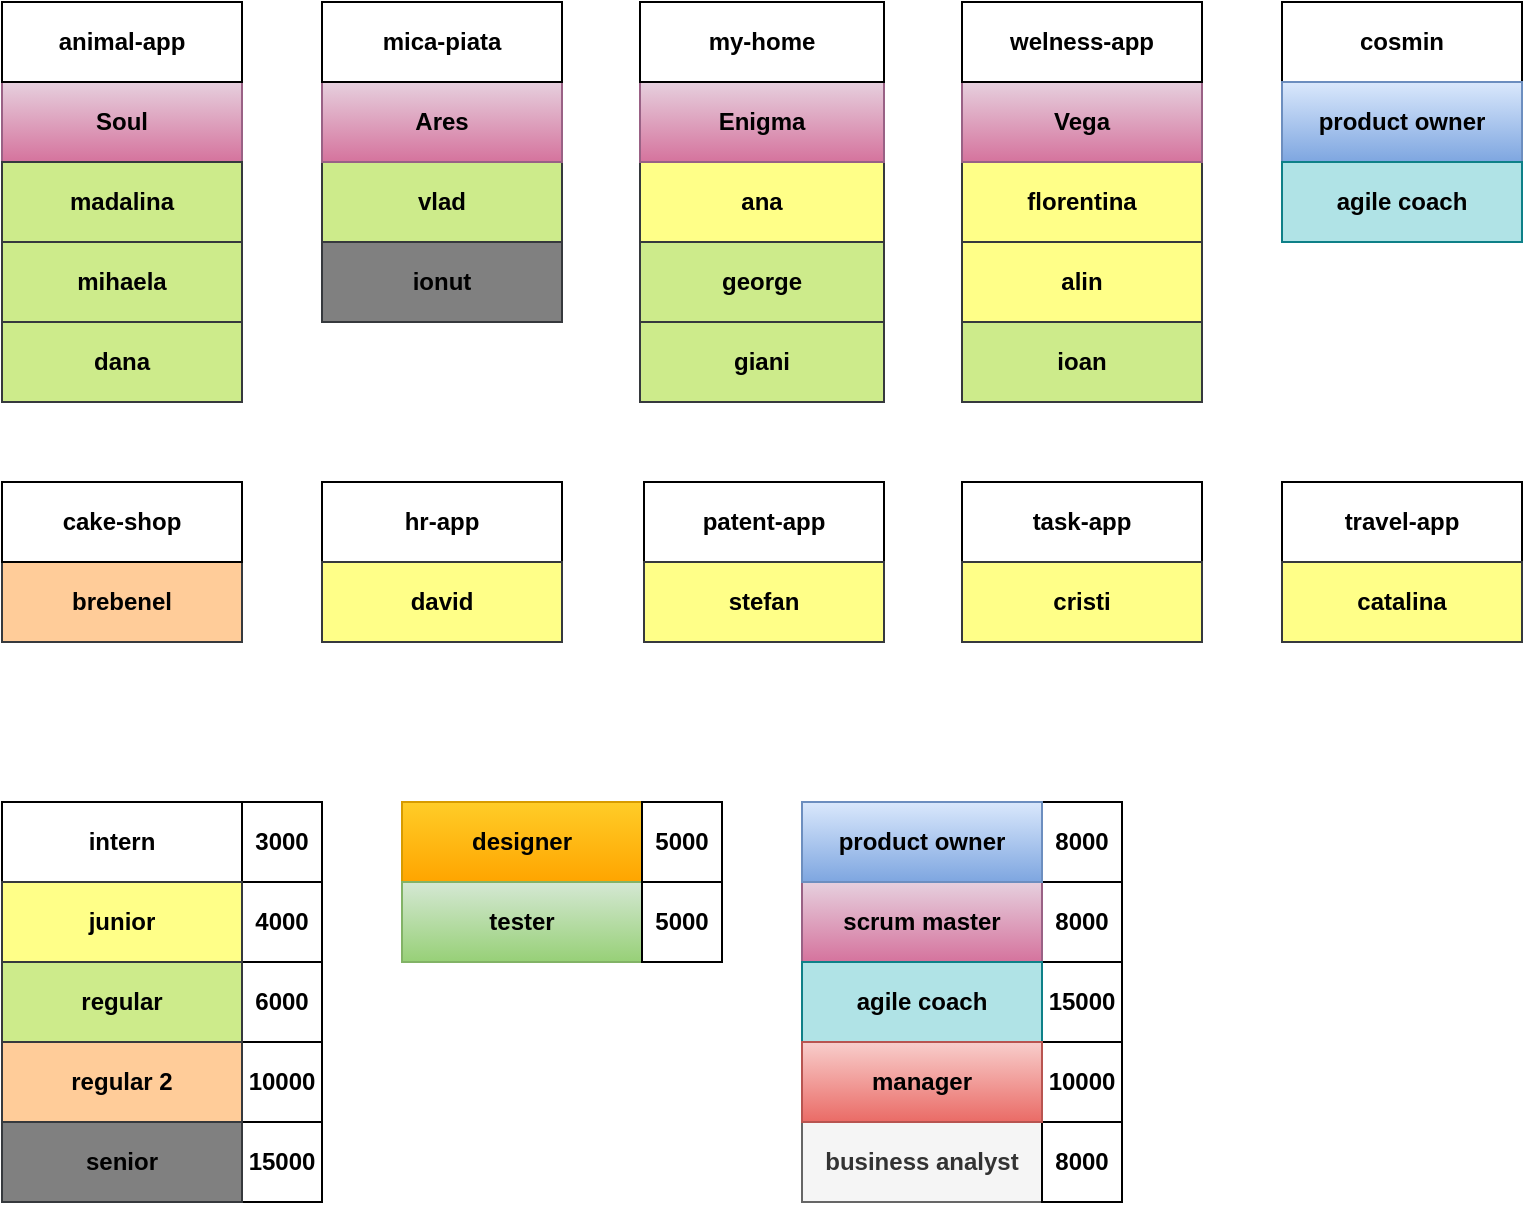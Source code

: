 <mxfile version="14.7.4" type="embed"><diagram id="mBz3AGuGxKc1HoNxblct" name="team"><mxGraphModel dx="928" dy="497" grid="0" gridSize="10" guides="1" tooltips="1" connect="1" arrows="1" fold="1" page="1" pageScale="1" pageWidth="850" pageHeight="1100" math="0" shadow="0"><root><mxCell id="0"/><mxCell id="1" parent="0"/><mxCell id="87" value="" style="group" parent="1" vertex="1" connectable="0"><mxGeometry x="680" y="280" width="120" height="80" as="geometry"/></mxCell><mxCell id="89" value="travel-app" style="rounded=0;whiteSpace=wrap;html=1;fontStyle=1" parent="87" vertex="1"><mxGeometry width="120.0" height="40" as="geometry"/></mxCell><mxCell id="161" value="catalina" style="rounded=0;whiteSpace=wrap;html=1;fillColor=#ffff88;strokeColor=#36393d;fontStyle=1" parent="87" vertex="1"><mxGeometry y="40" width="120.0" height="40" as="geometry"/></mxCell><mxCell id="93" value="" style="group" parent="1" vertex="1" connectable="0"><mxGeometry x="40" y="280" width="120" height="80" as="geometry"/></mxCell><mxCell id="94" value="brebenel" style="rounded=0;whiteSpace=wrap;html=1;strokeColor=#36393d;fontStyle=1;fillColor=#FFCC99;" parent="93" vertex="1"><mxGeometry y="40" width="120.0" height="40" as="geometry"/></mxCell><mxCell id="95" value="cake-shop" style="rounded=0;whiteSpace=wrap;html=1;fontStyle=1" parent="93" vertex="1"><mxGeometry width="120.0" height="40" as="geometry"/></mxCell><mxCell id="117" value="" style="group" parent="1" vertex="1" connectable="0"><mxGeometry x="200" y="40" width="120" height="160" as="geometry"/></mxCell><mxCell id="74" value="ionut" style="rounded=0;whiteSpace=wrap;html=1;strokeColor=#36393d;fontStyle=1;fillColor=#808080;" parent="117" vertex="1"><mxGeometry y="120" width="120" height="40" as="geometry"/></mxCell><mxCell id="75" value="vlad" style="rounded=0;whiteSpace=wrap;html=1;fillColor=#cdeb8b;strokeColor=#36393d;fontStyle=1;" parent="117" vertex="1"><mxGeometry y="80" width="120" height="40" as="geometry"/></mxCell><mxCell id="79" value="Ares" style="rounded=0;whiteSpace=wrap;html=1;fontStyle=1;gradientColor=#d5739d;fillColor=#e6d0de;strokeColor=#996185;" parent="117" vertex="1"><mxGeometry y="40" width="120" height="40" as="geometry"/></mxCell><mxCell id="83" value="mica-piata" style="rounded=0;whiteSpace=wrap;html=1;fontStyle=1" parent="117" vertex="1"><mxGeometry width="120" height="40" as="geometry"/></mxCell><mxCell id="118" value="" style="group" parent="1" vertex="1" connectable="0"><mxGeometry x="359" y="40" width="122" height="200" as="geometry"/></mxCell><mxCell id="71" value="giani" style="rounded=0;whiteSpace=wrap;html=1;strokeColor=#36393d;fontStyle=1;fillColor=#cdeb8b;" parent="118" vertex="1"><mxGeometry y="160" width="122" height="40" as="geometry"/></mxCell><mxCell id="72" value="george" style="rounded=0;whiteSpace=wrap;html=1;fillColor=#cdeb8b;strokeColor=#36393d;fontStyle=1;" parent="118" vertex="1"><mxGeometry y="120" width="122" height="40" as="geometry"/></mxCell><mxCell id="73" value="ana" style="rounded=0;whiteSpace=wrap;html=1;fillColor=#ffff88;strokeColor=#36393d;fontStyle=1" parent="118" vertex="1"><mxGeometry y="80" width="122" height="40" as="geometry"/></mxCell><mxCell id="78" value="Enigma" style="rounded=0;whiteSpace=wrap;html=1;fontStyle=1;gradientColor=#d5739d;fillColor=#e6d0de;strokeColor=#996185;" parent="118" vertex="1"><mxGeometry y="40" width="122" height="40" as="geometry"/></mxCell><mxCell id="82" value="my-home" style="rounded=0;whiteSpace=wrap;html=1;fontStyle=1" parent="118" vertex="1"><mxGeometry width="122" height="40" as="geometry"/></mxCell><mxCell id="119" value="" style="group" parent="1" vertex="1" connectable="0"><mxGeometry x="520" y="40" width="120" height="200" as="geometry"/></mxCell><mxCell id="68" value="florentina" style="rounded=0;whiteSpace=wrap;html=1;fillColor=#ffff88;strokeColor=#36393d;fontStyle=1" parent="119" vertex="1"><mxGeometry y="80" width="120.0" height="40" as="geometry"/></mxCell><mxCell id="69" value="ioan" style="rounded=0;whiteSpace=wrap;html=1;fillColor=#cdeb8b;strokeColor=#36393d;fontStyle=1;" parent="119" vertex="1"><mxGeometry y="160" width="120.0" height="40" as="geometry"/></mxCell><mxCell id="70" value="alin" style="rounded=0;whiteSpace=wrap;html=1;fillColor=#ffff88;strokeColor=#36393d;fontStyle=1" parent="119" vertex="1"><mxGeometry y="120" width="120.0" height="40" as="geometry"/></mxCell><mxCell id="77" value="Vega" style="rounded=0;whiteSpace=wrap;html=1;fontStyle=1;gradientColor=#d5739d;fillColor=#e6d0de;strokeColor=#996185;" parent="119" vertex="1"><mxGeometry y="40" width="120.0" height="40" as="geometry"/></mxCell><mxCell id="81" value="welness-app" style="rounded=0;whiteSpace=wrap;html=1;fontStyle=1" parent="119" vertex="1"><mxGeometry width="120.0" height="40" as="geometry"/></mxCell><mxCell id="146" value="" style="group" parent="1" vertex="1" connectable="0"><mxGeometry x="680" y="40" width="120" height="120" as="geometry"/></mxCell><mxCell id="120" value="" style="group;movable=0;resizable=0;rotatable=0;deletable=0;editable=0;connectable=0;" parent="146" vertex="1" connectable="0"><mxGeometry width="120" height="120" as="geometry"/></mxCell><mxCell id="53" value="cosmin" style="rounded=0;whiteSpace=wrap;html=1;fontStyle=1;" parent="146" vertex="1"><mxGeometry width="120" height="40" as="geometry"/></mxCell><mxCell id="144" value="product owner" style="rounded=0;whiteSpace=wrap;html=1;fillColor=#dae8fc;strokeColor=#6c8ebf;fontStyle=1;gradientColor=#7ea6e0;" parent="146" vertex="1"><mxGeometry y="40" width="120" height="40" as="geometry"/></mxCell><mxCell id="145" value="agile coach" style="rounded=0;whiteSpace=wrap;html=1;fillColor=#b0e3e6;strokeColor=#0e8088;fontStyle=1;" parent="146" vertex="1"><mxGeometry y="80" width="120.0" height="40" as="geometry"/></mxCell><mxCell id="147" value="" style="group" parent="1" vertex="1" connectable="0"><mxGeometry x="240" y="440" width="160" height="80" as="geometry"/></mxCell><mxCell id="56" value="designer" style="rounded=0;whiteSpace=wrap;html=1;fillColor=#ffcd28;strokeColor=#d79b00;fontStyle=1;gradientColor=#ffa500;" parent="147" vertex="1"><mxGeometry width="120" height="40" as="geometry"/></mxCell><mxCell id="57" value="5000" style="rounded=0;whiteSpace=wrap;html=1;fontStyle=1" parent="147" vertex="1"><mxGeometry x="120" width="40" height="40" as="geometry"/></mxCell><mxCell id="58" value="tester" style="rounded=0;whiteSpace=wrap;html=1;fillColor=#d5e8d4;strokeColor=#82b366;fontStyle=1;gradientColor=#97d077;" parent="147" vertex="1"><mxGeometry y="40" width="120" height="40" as="geometry"/></mxCell><mxCell id="59" value="5000" style="rounded=0;whiteSpace=wrap;html=1;fontStyle=1" parent="147" vertex="1"><mxGeometry x="120" y="40" width="40" height="40" as="geometry"/></mxCell><mxCell id="154" value="" style="group" parent="1" vertex="1" connectable="0"><mxGeometry x="40" y="40" width="120" height="200" as="geometry"/></mxCell><mxCell id="149" value="Soul" style="rounded=0;whiteSpace=wrap;html=1;fontStyle=1;gradientColor=#d5739d;fillColor=#e6d0de;strokeColor=#996185;" parent="154" vertex="1"><mxGeometry y="40" width="120" height="40" as="geometry"/></mxCell><mxCell id="150" value="madalina" style="rounded=0;whiteSpace=wrap;html=1;fillColor=#cdeb8b;strokeColor=#36393d;fontStyle=1;" parent="154" vertex="1"><mxGeometry y="80" width="120" height="40" as="geometry"/></mxCell><mxCell id="151" value="mihaela" style="rounded=0;whiteSpace=wrap;html=1;fillColor=#cdeb8b;strokeColor=#36393d;fontStyle=1;" parent="154" vertex="1"><mxGeometry y="120" width="120" height="40" as="geometry"/></mxCell><mxCell id="152" value="dana" style="rounded=0;whiteSpace=wrap;html=1;strokeColor=#36393d;fontStyle=1;fillColor=#cdeb8b;" parent="154" vertex="1"><mxGeometry y="160" width="120" height="40" as="geometry"/></mxCell><mxCell id="153" value="animal-app" style="rounded=0;whiteSpace=wrap;html=1;fontStyle=1" parent="154" vertex="1"><mxGeometry width="120" height="40" as="geometry"/></mxCell><mxCell id="157" value="" style="group" parent="1" vertex="1" connectable="0"><mxGeometry x="40" y="440" width="160" height="200" as="geometry"/></mxCell><mxCell id="155" value="" style="group" parent="157" vertex="1" connectable="0"><mxGeometry x="120" width="40" height="200" as="geometry"/></mxCell><mxCell id="41" value="3000" style="rounded=0;whiteSpace=wrap;html=1;fontStyle=1" parent="155" vertex="1"><mxGeometry width="40" height="40" as="geometry"/></mxCell><mxCell id="42" value="4000" style="rounded=0;whiteSpace=wrap;html=1;fontStyle=1" parent="155" vertex="1"><mxGeometry y="40" width="40" height="40" as="geometry"/></mxCell><mxCell id="43" value="6000" style="rounded=0;whiteSpace=wrap;html=1;fontStyle=1" parent="155" vertex="1"><mxGeometry y="80" width="40" height="40" as="geometry"/></mxCell><mxCell id="44" value="15000" style="rounded=0;whiteSpace=wrap;html=1;fontStyle=1" parent="155" vertex="1"><mxGeometry y="160" width="40" height="40" as="geometry"/></mxCell><mxCell id="45" value="10000" style="rounded=0;whiteSpace=wrap;html=1;fontStyle=1" parent="155" vertex="1"><mxGeometry y="120" width="40" height="40" as="geometry"/></mxCell><mxCell id="2" value="intern" style="rounded=0;whiteSpace=wrap;html=1;fontStyle=1" parent="157" vertex="1"><mxGeometry width="120.0" height="40" as="geometry"/></mxCell><mxCell id="3" value="junior" style="rounded=0;whiteSpace=wrap;html=1;fillColor=#ffff88;strokeColor=#36393d;fontStyle=1" parent="157" vertex="1"><mxGeometry y="40" width="120.0" height="40" as="geometry"/></mxCell><mxCell id="4" value="senior" style="rounded=0;whiteSpace=wrap;html=1;strokeColor=#36393d;fontStyle=1;fillColor=#808080;" parent="157" vertex="1"><mxGeometry y="160" width="120.0" height="40" as="geometry"/></mxCell><mxCell id="5" value="regular" style="rounded=0;whiteSpace=wrap;html=1;fillColor=#cdeb8b;strokeColor=#36393d;fontStyle=1;" parent="157" vertex="1"><mxGeometry y="80" width="120.0" height="40" as="geometry"/></mxCell><mxCell id="6" value="regular 2" style="rounded=0;whiteSpace=wrap;html=1;strokeColor=#36393d;fontStyle=1;fillColor=#FFCC99;" parent="157" vertex="1"><mxGeometry y="120" width="120.0" height="40" as="geometry"/></mxCell><mxCell id="158" value="" style="group" parent="1" vertex="1" connectable="0"><mxGeometry x="440" y="440" width="160" height="200" as="geometry"/></mxCell><mxCell id="133" value="business analyst" style="rounded=0;whiteSpace=wrap;html=1;fillColor=#f5f5f5;strokeColor=#666666;fontStyle=1;fontColor=#333333;" parent="158" vertex="1"><mxGeometry y="160" width="120.0" height="40" as="geometry"/></mxCell><mxCell id="134" value="8000" style="rounded=0;whiteSpace=wrap;html=1;fontStyle=1" parent="158" vertex="1"><mxGeometry x="120" y="160" width="40" height="40" as="geometry"/></mxCell><mxCell id="139" value="8000" style="rounded=0;whiteSpace=wrap;html=1;fontStyle=1" parent="158" vertex="1"><mxGeometry x="120" width="40" height="40" as="geometry"/></mxCell><mxCell id="140" value="8000" style="rounded=0;whiteSpace=wrap;html=1;fontStyle=1" parent="158" vertex="1"><mxGeometry x="120" y="40" width="40" height="40" as="geometry"/></mxCell><mxCell id="141" value="10000" style="rounded=0;whiteSpace=wrap;html=1;fontStyle=1" parent="158" vertex="1"><mxGeometry x="120" y="120" width="40" height="40" as="geometry"/></mxCell><mxCell id="142" value="15000" style="rounded=0;whiteSpace=wrap;html=1;fontStyle=1" parent="158" vertex="1"><mxGeometry x="120" y="80" width="40" height="40" as="geometry"/></mxCell><mxCell id="136" value="scrum master" style="rounded=0;whiteSpace=wrap;html=1;fillColor=#e6d0de;strokeColor=#996185;fontStyle=1;gradientColor=#d5739d;" parent="158" vertex="1"><mxGeometry y="40" width="120.0" height="40" as="geometry"/></mxCell><mxCell id="138" value="agile coach" style="rounded=0;whiteSpace=wrap;html=1;fillColor=#b0e3e6;strokeColor=#0e8088;fontStyle=1;" parent="158" vertex="1"><mxGeometry y="80" width="120.0" height="40" as="geometry"/></mxCell><mxCell id="137" value="manager" style="rounded=0;whiteSpace=wrap;html=1;fillColor=#f8cecc;strokeColor=#b85450;fontStyle=1;gradientColor=#ea6b66;" parent="158" vertex="1"><mxGeometry y="120" width="120.0" height="40" as="geometry"/></mxCell><mxCell id="143" value="product owner" style="rounded=0;whiteSpace=wrap;html=1;fillColor=#dae8fc;strokeColor=#6c8ebf;fontStyle=1;gradientColor=#7ea6e0;" parent="158" vertex="1"><mxGeometry width="120" height="40" as="geometry"/></mxCell><mxCell id="160" value="" style="group" parent="1" vertex="1" connectable="0"><mxGeometry x="200" y="280" width="120" height="80" as="geometry"/></mxCell><mxCell id="98" value="hr-app" style="rounded=0;whiteSpace=wrap;html=1;fontStyle=1" parent="160" vertex="1"><mxGeometry width="120" height="40" as="geometry"/></mxCell><mxCell id="159" value="david" style="rounded=0;whiteSpace=wrap;html=1;fillColor=#ffff88;strokeColor=#36393d;fontStyle=1" parent="160" vertex="1"><mxGeometry y="40" width="120.0" height="40" as="geometry"/></mxCell><mxCell id="162" value="" style="group" parent="1" vertex="1" connectable="0"><mxGeometry x="361" y="280" width="120" height="80" as="geometry"/></mxCell><mxCell id="163" value="patent-app" style="rounded=0;whiteSpace=wrap;html=1;fontStyle=1" parent="162" vertex="1"><mxGeometry width="120" height="40" as="geometry"/></mxCell><mxCell id="164" value="stefan" style="rounded=0;whiteSpace=wrap;html=1;fillColor=#ffff88;strokeColor=#36393d;fontStyle=1" parent="162" vertex="1"><mxGeometry y="40" width="120.0" height="40" as="geometry"/></mxCell><mxCell id="165" value="" style="group" vertex="1" connectable="0" parent="1"><mxGeometry x="520" y="280" width="120" height="80" as="geometry"/></mxCell><mxCell id="166" value="task-app" style="rounded=0;whiteSpace=wrap;html=1;fontStyle=1" vertex="1" parent="165"><mxGeometry width="120" height="40" as="geometry"/></mxCell><mxCell id="167" value="cristi" style="rounded=0;whiteSpace=wrap;html=1;fillColor=#ffff88;strokeColor=#36393d;fontStyle=1" vertex="1" parent="165"><mxGeometry y="40" width="120.0" height="40" as="geometry"/></mxCell></root></mxGraphModel></diagram></mxfile>